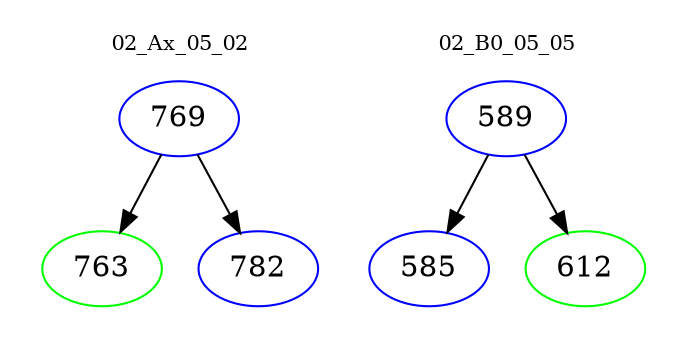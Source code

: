 digraph{
subgraph cluster_0 {
color = white
label = "02_Ax_05_02";
fontsize=10;
T0_769 [label="769", color="blue"]
T0_769 -> T0_763 [color="black"]
T0_763 [label="763", color="green"]
T0_769 -> T0_782 [color="black"]
T0_782 [label="782", color="blue"]
}
subgraph cluster_1 {
color = white
label = "02_B0_05_05";
fontsize=10;
T1_589 [label="589", color="blue"]
T1_589 -> T1_585 [color="black"]
T1_585 [label="585", color="blue"]
T1_589 -> T1_612 [color="black"]
T1_612 [label="612", color="green"]
}
}
